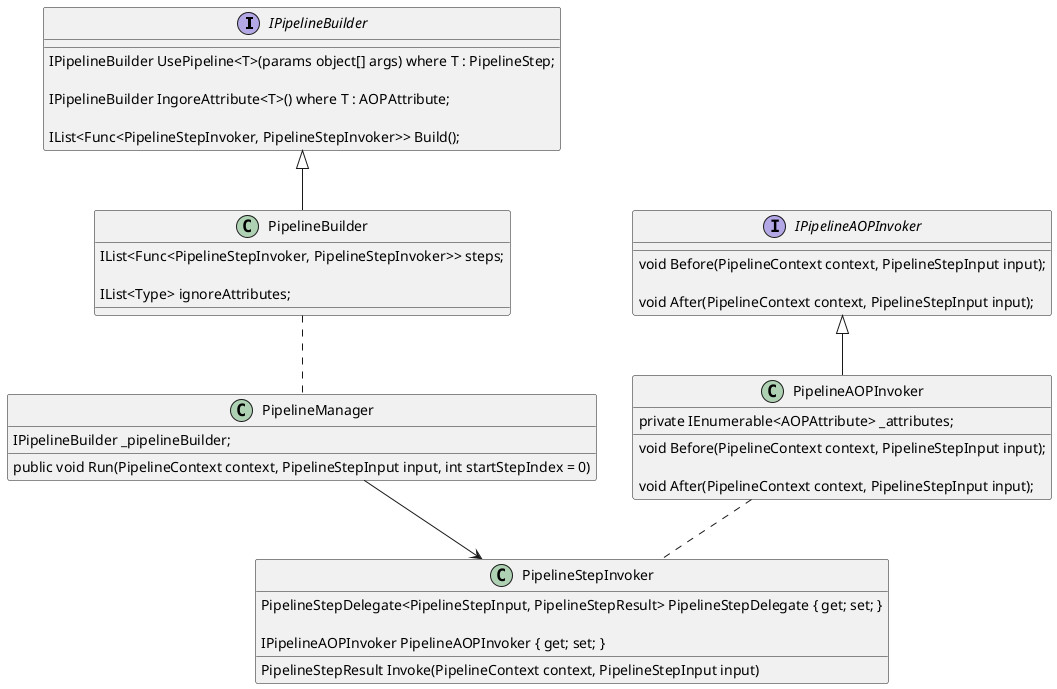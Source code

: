 ﻿@startuml
'https://plantuml.com/class-diagram

interface IPipelineBuilder
{
    IPipelineBuilder UsePipeline<T>(params object[] args) where T : PipelineStep;
    
    IPipelineBuilder IngoreAttribute<T>() where T : AOPAttribute;
    
    IList<Func<PipelineStepInvoker, PipelineStepInvoker>> Build();
}
class PipelineBuilder{
IList<Func<PipelineStepInvoker, PipelineStepInvoker>> steps;

IList<Type> ignoreAttributes;
}
class PipelineManager
{
    IPipelineBuilder _pipelineBuilder;
    
    public void Run(PipelineContext context, PipelineStepInput input, int startStepIndex = 0)
}
IPipelineBuilder <|-- PipelineBuilder
PipelineBuilder .. PipelineManager


interface IPipelineAOPInvoker{
    void Before(PipelineContext context, PipelineStepInput input);

    void After(PipelineContext context, PipelineStepInput input);
}


class PipelineAOPInvoker {
    private IEnumerable<AOPAttribute> _attributes;
    
    void Before(PipelineContext context, PipelineStepInput input);
    
    void After(PipelineContext context, PipelineStepInput input);
}


class PipelineStepInvoker
{
    PipelineStepDelegate<PipelineStepInput, PipelineStepResult> PipelineStepDelegate { get; set; }

    IPipelineAOPInvoker PipelineAOPInvoker { get; set; }
    
    PipelineStepResult Invoke(PipelineContext context, PipelineStepInput input)
}

IPipelineAOPInvoker <|--  PipelineAOPInvoker 
PipelineAOPInvoker .. PipelineStepInvoker
PipelineManager --> PipelineStepInvoker




'interface IPipelineAOPBuilder{
'    IPipelineAOPBuilder UseAOP(IPipelineAOPInvoker pipelineAOPInvoker);
'    
'    IEnumerable<IPipelineAOPInvoker> Build();
'}
'class PipelineAOPBuilder {
'    private List<IPipelineAOPInvoker> _invokers;
'}
'IPipelineAOPBuilder <|--  PipelineAOPBuilder 



@enduml